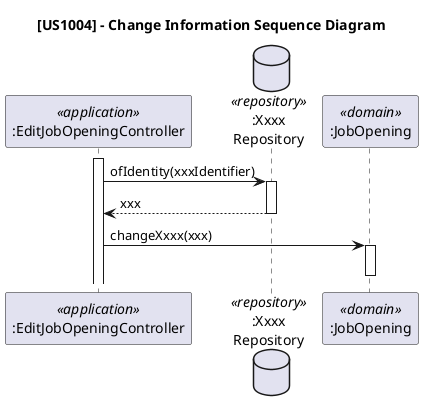 @startuml

title [US1004] - Change Information Sequence Diagram


participant ":EditJobOpeningController" as CTRL <<application>>
database ":Xxxx\nRepository" as RS_REPO <<repository>>
participant ":JobOpening" as JO <<domain>>


activate CTRL

CTRL -> RS_REPO: ofIdentity(xxxIdentifier)
activate RS_REPO

RS_REPO --> CTRL: xxx
deactivate RS_REPO

CTRL -> JO: changeXxxx(xxx)
activate JO
deactivate JO



@enduml